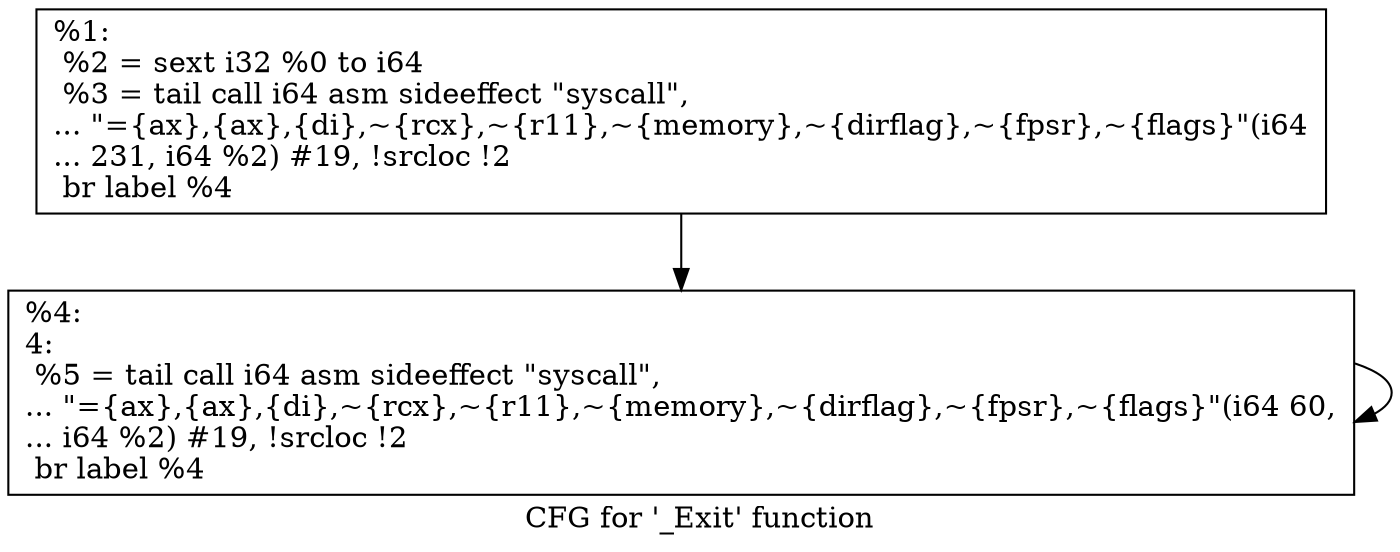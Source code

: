 digraph "CFG for '_Exit' function" {
	label="CFG for '_Exit' function";

	Node0x1f31c60 [shape=record,label="{%1:\l  %2 = sext i32 %0 to i64\l  %3 = tail call i64 asm sideeffect \"syscall\",\l... \"=\{ax\},\{ax\},\{di\},~\{rcx\},~\{r11\},~\{memory\},~\{dirflag\},~\{fpsr\},~\{flags\}\"(i64\l... 231, i64 %2) #19, !srcloc !2\l  br label %4\l}"];
	Node0x1f31c60 -> Node0x1f325d0;
	Node0x1f325d0 [shape=record,label="{%4:\l4:                                                \l  %5 = tail call i64 asm sideeffect \"syscall\",\l... \"=\{ax\},\{ax\},\{di\},~\{rcx\},~\{r11\},~\{memory\},~\{dirflag\},~\{fpsr\},~\{flags\}\"(i64 60,\l... i64 %2) #19, !srcloc !2\l  br label %4\l}"];
	Node0x1f325d0 -> Node0x1f325d0;
}

